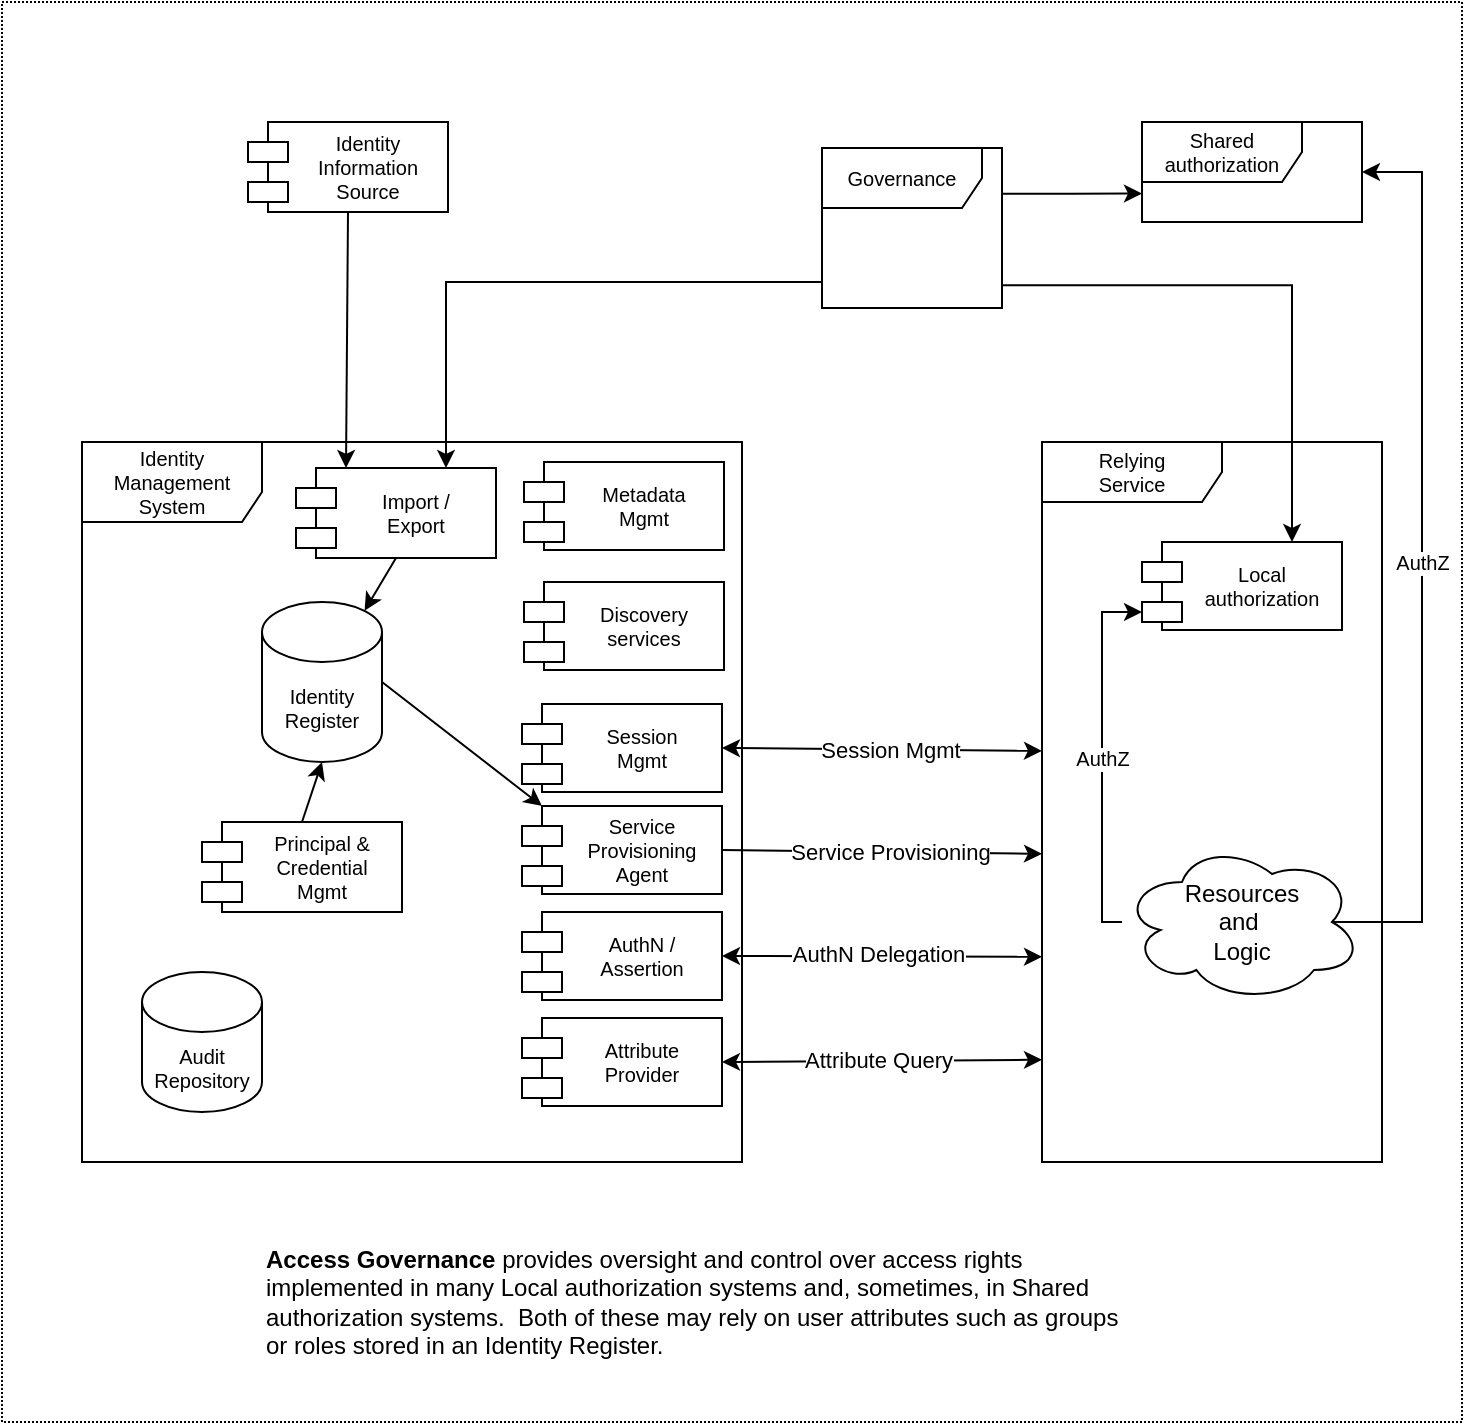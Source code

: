 <mxfile version="14.6.13" type="device"><diagram id="3MxPBEOFXovgiWnQYSQU" name="Page-1"><mxGraphModel dx="1262" dy="997" grid="1" gridSize="10" guides="1" tooltips="1" connect="1" arrows="1" fold="1" page="1" pageScale="1" pageWidth="827" pageHeight="1169" math="0" shadow="0"><root><mxCell id="0"/><mxCell id="1" value="background" parent="0"/><mxCell id="z5116HYtCAXQ4Vh0y6iY-52" value="" style="rounded=0;whiteSpace=wrap;html=1;dashed=1;dashPattern=1 1;fontSize=10;align=left;fillColor=none;" vertex="1" parent="1"><mxGeometry x="70" y="30" width="730" height="710" as="geometry"/></mxCell><mxCell id="_F1U_A68lDV-_akAKqqP-1" value="Identity Management System" style="shape=umlFrame;whiteSpace=wrap;html=1;width=90;height=40;points=[[0,0.143],[0,0.286],[0,0.429],[0,0.572],[0,0.715],[0,0.858],[1,0.143],[1,0.286],[1,0.429],[1,0.572],[1,0.715],[1,0.858]];fontSize=10;" parent="1" vertex="1"><mxGeometry x="110" y="250" width="330" height="360" as="geometry"/></mxCell><mxCell id="_F1U_A68lDV-_akAKqqP-2" value="Relying &lt;br style=&quot;font-size: 10px;&quot;&gt;Service" style="shape=umlFrame;whiteSpace=wrap;html=1;width=90;height=30;points=[[0,0.143],[0,0.286],[0,0.429],[0,0.572],[0,0.715],[0,0.858],[1,0.143],[1,0.286],[1,0.429],[1,0.572],[1,0.715],[1,0.858]];SnapToPoint=1;fontSize=10;" parent="1" vertex="1"><mxGeometry x="590" y="250" width="170" height="360" as="geometry"/></mxCell><mxCell id="_F1U_A68lDV-_akAKqqP-34" value="Resources&lt;br&gt;and&amp;nbsp;&lt;br&gt;Logic" style="ellipse;shape=cloud;whiteSpace=wrap;html=1;" parent="1" vertex="1"><mxGeometry x="630" y="450" width="120" height="80" as="geometry"/></mxCell><mxCell id="z5116HYtCAXQ4Vh0y6iY-2" value="Identity&lt;br style=&quot;padding: 0px; margin: 0px; font-size: 10px;&quot;&gt;Register" style="shape=cylinder3;whiteSpace=wrap;html=1;boundedLbl=1;backgroundOutline=1;size=15;fontSize=10;" vertex="1" parent="1"><mxGeometry x="200" y="330" width="60" height="80" as="geometry"/></mxCell><mxCell id="z5116HYtCAXQ4Vh0y6iY-3" value="&lt;span style=&quot;font-size: 10px;&quot;&gt;Audit&lt;/span&gt;&lt;br style=&quot;padding: 0px; margin: 0px; font-size: 10px;&quot;&gt;&lt;span style=&quot;font-size: 10px;&quot;&gt;Repository&lt;/span&gt;" style="shape=cylinder3;whiteSpace=wrap;html=1;boundedLbl=1;backgroundOutline=1;size=15;fontSize=10;" vertex="1" parent="1"><mxGeometry x="140" y="515" width="60" height="70" as="geometry"/></mxCell><mxCell id="z5116HYtCAXQ4Vh0y6iY-11" value="dependency" parent="0" visible="0"/><mxCell id="z5116HYtCAXQ4Vh0y6iY-10" value="" style="endArrow=classic;dashed=1;html=1;endFill=1;entryX=1;entryY=0.429;entryDx=0;entryDy=0;exitX=0;exitY=0.429;exitDx=0;exitDy=0;" edge="1" parent="z5116HYtCAXQ4Vh0y6iY-11" source="_F1U_A68lDV-_akAKqqP-2" target="_F1U_A68lDV-_akAKqqP-1"><mxGeometry width="50" height="50" relative="1" as="geometry"><mxPoint x="500" y="300" as="sourcePoint"/><mxPoint x="540" y="210" as="targetPoint"/></mxGeometry></mxCell><mxCell id="z5116HYtCAXQ4Vh0y6iY-16" value="&lt;b&gt;Basic Component Dependencies&amp;nbsp;&lt;/b&gt;the identity management system supports multiple relying services.&amp;nbsp; The core components of the IMS are shown.&amp;nbsp; The dotted arrowed lines show dependencies." style="text;html=1;align=left;verticalAlign=middle;whiteSpace=wrap;rounded=0;fillColor=#ffffff;" vertex="1" parent="z5116HYtCAXQ4Vh0y6iY-11"><mxGeometry x="200" y="640" width="440" height="80" as="geometry"/></mxCell><mxCell id="z5116HYtCAXQ4Vh0y6iY-17" value="ctrl-svcs" parent="0"/><mxCell id="z5116HYtCAXQ4Vh0y6iY-18" value="Metadata&#10;Mgmt" style="shape=module;align=left;spacingLeft=20;align=center;verticalAlign=middle;fontSize=10;" vertex="1" parent="z5116HYtCAXQ4Vh0y6iY-17"><mxGeometry x="331" y="260" width="100" height="44" as="geometry"/></mxCell><mxCell id="z5116HYtCAXQ4Vh0y6iY-20" value="Discovery&#10;services" style="shape=module;align=left;spacingLeft=20;align=center;verticalAlign=middle;fontSize=10;" vertex="1" parent="z5116HYtCAXQ4Vh0y6iY-17"><mxGeometry x="331" y="320" width="100" height="44" as="geometry"/></mxCell><mxCell id="z5116HYtCAXQ4Vh0y6iY-23" value="authN-session" parent="0"/><mxCell id="_F1U_A68lDV-_akAKqqP-15" value="" style="endArrow=classic;startArrow=classic;html=1;exitX=1;exitY=0.5;exitDx=0;exitDy=0;entryX=0;entryY=0.715;entryDx=0;entryDy=0;" parent="z5116HYtCAXQ4Vh0y6iY-23" edge="1" target="_F1U_A68lDV-_akAKqqP-2" source="z5116HYtCAXQ4Vh0y6iY-21"><mxGeometry width="50" height="50" relative="1" as="geometry"><mxPoint x="480" y="510" as="sourcePoint"/><mxPoint x="630" y="510" as="targetPoint"/></mxGeometry></mxCell><mxCell id="_F1U_A68lDV-_akAKqqP-16" value="AuthN Delegation" style="edgeLabel;html=1;align=center;verticalAlign=middle;resizable=0;points=[];" parent="_F1U_A68lDV-_akAKqqP-15" vertex="1" connectable="0"><mxGeometry x="-0.027" y="1" relative="1" as="geometry"><mxPoint as="offset"/></mxGeometry></mxCell><mxCell id="z5116HYtCAXQ4Vh0y6iY-21" value="AuthN /&#10;Assertion" style="shape=module;align=left;spacingLeft=20;align=center;verticalAlign=middle;fontSize=10;" vertex="1" parent="z5116HYtCAXQ4Vh0y6iY-23"><mxGeometry x="330" y="485" width="100" height="44" as="geometry"/></mxCell><mxCell id="z5116HYtCAXQ4Vh0y6iY-25" value="Session&#10;Mgmt" style="shape=module;align=left;spacingLeft=20;align=center;verticalAlign=middle;fontSize=10;" vertex="1" parent="z5116HYtCAXQ4Vh0y6iY-23"><mxGeometry x="330" y="381" width="100" height="44" as="geometry"/></mxCell><mxCell id="z5116HYtCAXQ4Vh0y6iY-26" value="" style="endArrow=classic;startArrow=classic;html=1;exitX=1;exitY=0.5;exitDx=0;exitDy=0;entryX=0;entryY=0.429;entryDx=0;entryDy=0;" edge="1" parent="z5116HYtCAXQ4Vh0y6iY-23" source="z5116HYtCAXQ4Vh0y6iY-25" target="_F1U_A68lDV-_akAKqqP-2"><mxGeometry width="50" height="50" relative="1" as="geometry"><mxPoint x="470" y="100" as="sourcePoint"/><mxPoint x="630" y="101.92" as="targetPoint"/></mxGeometry></mxCell><mxCell id="z5116HYtCAXQ4Vh0y6iY-27" value="Session Mgmt" style="edgeLabel;html=1;align=center;verticalAlign=middle;resizable=0;points=[];" vertex="1" connectable="0" parent="z5116HYtCAXQ4Vh0y6iY-26"><mxGeometry x="-0.28" relative="1" as="geometry"><mxPoint x="26" as="offset"/></mxGeometry></mxCell><mxCell id="z5116HYtCAXQ4Vh0y6iY-40" value="&lt;b&gt;Authentication and Sessions &lt;/b&gt;There are many authentication scenarios, but all of them require Identity Register to play a part.&amp;nbsp; Since it initiates the session, some implementations also use the Identity Management System to monitor or participate if the full session lifecycle with the Relying services." style="text;html=1;strokeColor=none;align=left;verticalAlign=middle;whiteSpace=wrap;rounded=0;fillColor=#ffffff;" vertex="1" parent="z5116HYtCAXQ4Vh0y6iY-23"><mxGeometry x="200" y="640" width="440" height="70" as="geometry"/></mxCell><mxCell id="z5116HYtCAXQ4Vh0y6iY-29" value="provisioning" parent="0"/><mxCell id="z5116HYtCAXQ4Vh0y6iY-12" value="Import /&#10;Export" style="shape=module;align=left;spacingLeft=20;align=center;verticalAlign=middle;fontSize=10;" vertex="1" parent="z5116HYtCAXQ4Vh0y6iY-29"><mxGeometry x="217" y="263" width="100" height="45" as="geometry"/></mxCell><mxCell id="_F1U_A68lDV-_akAKqqP-23" value="Identity&#10;Information&#10;Source" style="shape=module;align=left;spacingLeft=20;align=center;verticalAlign=middle;fontSize=10;" parent="z5116HYtCAXQ4Vh0y6iY-29" vertex="1"><mxGeometry x="193" y="90" width="100" height="45" as="geometry"/></mxCell><mxCell id="z5116HYtCAXQ4Vh0y6iY-19" value="Service&#10;Provisioning&#10;Agent" style="shape=module;align=left;spacingLeft=20;align=center;verticalAlign=middle;fontSize=10;" vertex="1" parent="z5116HYtCAXQ4Vh0y6iY-29"><mxGeometry x="330" y="432" width="100" height="44" as="geometry"/></mxCell><mxCell id="_F1U_A68lDV-_akAKqqP-19" value="" style="endArrow=classic;startArrow=none;html=1;exitX=1;exitY=0.5;exitDx=0;exitDy=0;entryX=0;entryY=0.572;entryDx=0;entryDy=0;startFill=0;" parent="z5116HYtCAXQ4Vh0y6iY-29" edge="1" target="_F1U_A68lDV-_akAKqqP-2" source="z5116HYtCAXQ4Vh0y6iY-19"><mxGeometry width="50" height="50" relative="1" as="geometry"><mxPoint x="440" y="360" as="sourcePoint"/><mxPoint x="590" y="360" as="targetPoint"/></mxGeometry></mxCell><mxCell id="_F1U_A68lDV-_akAKqqP-21" value="Service Provisioning" style="edgeLabel;html=1;align=center;verticalAlign=middle;resizable=0;points=[];" parent="_F1U_A68lDV-_akAKqqP-19" vertex="1" connectable="0"><mxGeometry x="-0.28" relative="1" as="geometry"><mxPoint x="26" as="offset"/></mxGeometry></mxCell><mxCell id="z5116HYtCAXQ4Vh0y6iY-39" value="&lt;b&gt;Provisioning &lt;/b&gt;The Identity register receives updates from one or more external sources and administrative actions. Frequently, Relying services need local access to identity information in order to make authorization decisions. Thus the Identity management system may need to be able to further provision selected information to the relying system.&amp;nbsp;&amp;nbsp;" style="text;html=1;strokeColor=none;align=left;verticalAlign=middle;whiteSpace=wrap;rounded=0;fillColor=#ffffff;" vertex="1" parent="z5116HYtCAXQ4Vh0y6iY-29"><mxGeometry x="200" y="640" width="440" height="80" as="geometry"/></mxCell><mxCell id="_F1U_A68lDV-_akAKqqP-31" value="Principal &amp;&#10;Credential&#10;Mgmt" style="shape=module;align=left;spacingLeft=20;align=center;verticalAlign=middle;fontSize=10;" parent="z5116HYtCAXQ4Vh0y6iY-29" vertex="1"><mxGeometry x="170" y="440" width="100" height="45" as="geometry"/></mxCell><mxCell id="z5116HYtCAXQ4Vh0y6iY-41" value="" style="endArrow=classic;html=1;fontSize=10;exitX=0.5;exitY=1;exitDx=0;exitDy=0;entryX=0.25;entryY=0;entryDx=0;entryDy=0;" edge="1" parent="z5116HYtCAXQ4Vh0y6iY-29" source="_F1U_A68lDV-_akAKqqP-23" target="z5116HYtCAXQ4Vh0y6iY-12"><mxGeometry width="50" height="50" relative="1" as="geometry"><mxPoint x="470" y="530" as="sourcePoint"/><mxPoint x="520" y="480" as="targetPoint"/></mxGeometry></mxCell><mxCell id="z5116HYtCAXQ4Vh0y6iY-42" value="" style="endArrow=classic;html=1;fontSize=10;exitX=0.5;exitY=1;exitDx=0;exitDy=0;entryX=0.855;entryY=0;entryDx=0;entryDy=4.35;entryPerimeter=0;" edge="1" parent="z5116HYtCAXQ4Vh0y6iY-29" source="z5116HYtCAXQ4Vh0y6iY-12" target="z5116HYtCAXQ4Vh0y6iY-2"><mxGeometry width="50" height="50" relative="1" as="geometry"><mxPoint x="270" y="185" as="sourcePoint"/><mxPoint x="270" y="270" as="targetPoint"/></mxGeometry></mxCell><mxCell id="z5116HYtCAXQ4Vh0y6iY-43" value="" style="endArrow=classic;html=1;fontSize=10;exitX=0.5;exitY=0;exitDx=0;exitDy=0;entryX=0.5;entryY=1;entryDx=0;entryDy=0;entryPerimeter=0;" edge="1" parent="z5116HYtCAXQ4Vh0y6iY-29" source="_F1U_A68lDV-_akAKqqP-31" target="z5116HYtCAXQ4Vh0y6iY-2"><mxGeometry width="50" height="50" relative="1" as="geometry"><mxPoint x="270" y="315" as="sourcePoint"/><mxPoint x="261.3" y="344.35" as="targetPoint"/></mxGeometry></mxCell><mxCell id="z5116HYtCAXQ4Vh0y6iY-44" value="" style="endArrow=classic;html=1;fontSize=10;exitX=1;exitY=0.5;exitDx=0;exitDy=0;entryX=0;entryY=0;entryDx=10;entryDy=0;entryPerimeter=0;exitPerimeter=0;" edge="1" parent="z5116HYtCAXQ4Vh0y6iY-29" source="z5116HYtCAXQ4Vh0y6iY-2" target="z5116HYtCAXQ4Vh0y6iY-19"><mxGeometry width="50" height="50" relative="1" as="geometry"><mxPoint x="270" y="315" as="sourcePoint"/><mxPoint x="261.3" y="344.35" as="targetPoint"/></mxGeometry></mxCell><mxCell id="z5116HYtCAXQ4Vh0y6iY-31" value="authz-external" parent="0"/><mxCell id="z5116HYtCAXQ4Vh0y6iY-30" value="Shared authorization" style="shape=umlFrame;whiteSpace=wrap;html=1;width=80;height=30;points=[[0,0.143],[0,0.286],[0,0.429],[0,0.572],[0,0.715],[0,0.858],[1,0.143],[1,0.286],[1,0.429],[1,0.572],[1,0.715],[1,0.858]];SnapToPoint=1;fontSize=10;" vertex="1" parent="z5116HYtCAXQ4Vh0y6iY-31"><mxGeometry x="640" y="90" width="110" height="50" as="geometry"/></mxCell><mxCell id="z5116HYtCAXQ4Vh0y6iY-32" value="authz-internal" parent="0"/><mxCell id="z5116HYtCAXQ4Vh0y6iY-53" value="Local &#10;authorization" style="shape=module;align=left;spacingLeft=20;align=center;verticalAlign=middle;fontSize=10;" vertex="1" parent="z5116HYtCAXQ4Vh0y6iY-32"><mxGeometry x="640" y="300" width="100" height="44" as="geometry"/></mxCell><mxCell id="z5116HYtCAXQ4Vh0y6iY-35" value="authz" parent="0"/><mxCell id="z5116HYtCAXQ4Vh0y6iY-34" value="&lt;b&gt;Authorization models vary &lt;/b&gt;Some relying services, perhaps most, perform authorization tasks internally.&amp;nbsp; The local nature of the protected resources often makes this appealing.&amp;nbsp; Sometimes authorization is a shared resource for many relying services.&amp;nbsp; Frequently user attributes help determine access." style="text;html=1;strokeColor=none;align=left;verticalAlign=middle;whiteSpace=wrap;rounded=0;fillColor=#ffffff;" vertex="1" parent="z5116HYtCAXQ4Vh0y6iY-35"><mxGeometry x="200" y="640" width="440" height="80" as="geometry"/></mxCell><mxCell id="_F1U_A68lDV-_akAKqqP-17" value="" style="endArrow=classic;startArrow=classic;html=1;exitX=1;exitY=0.5;exitDx=0;exitDy=0;entryX=0;entryY=0.858;entryDx=0;entryDy=0;" parent="z5116HYtCAXQ4Vh0y6iY-35" edge="1" target="_F1U_A68lDV-_akAKqqP-2" source="z5116HYtCAXQ4Vh0y6iY-22"><mxGeometry width="50" height="50" relative="1" as="geometry"><mxPoint x="430" y="640" as="sourcePoint"/><mxPoint x="580" y="640" as="targetPoint"/></mxGeometry></mxCell><mxCell id="_F1U_A68lDV-_akAKqqP-18" value="Attribute Query" style="edgeLabel;html=1;align=center;verticalAlign=middle;resizable=0;points=[];" parent="_F1U_A68lDV-_akAKqqP-17" vertex="1" connectable="0"><mxGeometry x="-0.027" y="1" relative="1" as="geometry"><mxPoint as="offset"/></mxGeometry></mxCell><mxCell id="z5116HYtCAXQ4Vh0y6iY-22" value="Attribute&#10;Provider" style="shape=module;align=left;spacingLeft=20;align=center;verticalAlign=middle;fontSize=10;" vertex="1" parent="z5116HYtCAXQ4Vh0y6iY-35"><mxGeometry x="330" y="538" width="100" height="44" as="geometry"/></mxCell><mxCell id="z5116HYtCAXQ4Vh0y6iY-47" value="AuthZ" style="edgeStyle=elbowEdgeStyle;rounded=0;orthogonalLoop=1;jettySize=auto;elbow=vertical;html=1;fontSize=10;startArrow=none;startFill=0;endArrow=classic;endFill=1;entryX=0;entryY=0;entryDx=0;entryDy=35;entryPerimeter=0;" edge="1" parent="z5116HYtCAXQ4Vh0y6iY-35" source="_F1U_A68lDV-_akAKqqP-34" target="z5116HYtCAXQ4Vh0y6iY-53"><mxGeometry relative="1" as="geometry"><Array as="points"><mxPoint x="620" y="380"/><mxPoint x="630" y="410"/></Array></mxGeometry></mxCell><mxCell id="z5116HYtCAXQ4Vh0y6iY-46" value="AuthZ" style="edgeStyle=elbowEdgeStyle;rounded=0;orthogonalLoop=1;jettySize=auto;elbow=vertical;html=1;fontSize=10;startArrow=none;startFill=0;endArrow=classic;endFill=1;exitX=0.875;exitY=0.5;exitDx=0;exitDy=0;exitPerimeter=0;" edge="1" parent="z5116HYtCAXQ4Vh0y6iY-35" source="_F1U_A68lDV-_akAKqqP-34" target="z5116HYtCAXQ4Vh0y6iY-30"><mxGeometry relative="1" as="geometry"><Array as="points"><mxPoint x="780" y="280"/><mxPoint x="710" y="240"/></Array></mxGeometry></mxCell><mxCell id="z5116HYtCAXQ4Vh0y6iY-37" value="governance" parent="0"/><mxCell id="z5116HYtCAXQ4Vh0y6iY-36" value="Governance" style="shape=umlFrame;whiteSpace=wrap;html=1;width=80;height=30;points=[[0,0.143],[0,0.286],[0,0.429],[0,0.572],[0,0.715],[0,0.858],[1,0.143],[1,0.286],[1,0.429],[1,0.572],[1,0.715],[1,0.858]];SnapToPoint=1;fontSize=10;" vertex="1" parent="z5116HYtCAXQ4Vh0y6iY-37"><mxGeometry x="480" y="103" width="90" height="80" as="geometry"/></mxCell><mxCell id="z5116HYtCAXQ4Vh0y6iY-38" value="&lt;b&gt;Access Governance &lt;/b&gt;provides oversight and control over access rights implemented in many Local authorization systems and, sometimes, in Shared authorization systems.&amp;nbsp; Both of these may rely on user attributes such as groups or roles stored in an Identity Register." style="text;html=1;strokeColor=none;align=left;verticalAlign=middle;whiteSpace=wrap;rounded=0;fillColor=#ffffff;" vertex="1" parent="z5116HYtCAXQ4Vh0y6iY-37"><mxGeometry x="200" y="640" width="440" height="80" as="geometry"/></mxCell><mxCell id="z5116HYtCAXQ4Vh0y6iY-51" value="" style="edgeStyle=orthogonalEdgeStyle;rounded=0;orthogonalLoop=1;jettySize=auto;elbow=vertical;html=1;fontSize=10;startArrow=none;startFill=0;endArrow=classic;endFill=1;entryX=0;entryY=0.715;entryDx=0;entryDy=0;exitX=1;exitY=0.286;exitDx=0;exitDy=0;" edge="1" parent="z5116HYtCAXQ4Vh0y6iY-37" source="z5116HYtCAXQ4Vh0y6iY-36" target="z5116HYtCAXQ4Vh0y6iY-30"><mxGeometry relative="1" as="geometry"><mxPoint x="450" y="181.5" as="sourcePoint"/><mxPoint x="650" y="357.2" as="targetPoint"/></mxGeometry></mxCell><mxCell id="z5116HYtCAXQ4Vh0y6iY-50" value="" style="edgeStyle=orthogonalEdgeStyle;rounded=0;orthogonalLoop=1;jettySize=auto;elbow=vertical;html=1;fontSize=10;startArrow=none;startFill=0;endArrow=classic;endFill=1;entryX=0.75;entryY=0;entryDx=0;entryDy=0;exitX=1;exitY=0.858;exitDx=0;exitDy=0;" edge="1" parent="z5116HYtCAXQ4Vh0y6iY-37" source="z5116HYtCAXQ4Vh0y6iY-36" target="z5116HYtCAXQ4Vh0y6iY-53"><mxGeometry relative="1" as="geometry"><mxPoint x="570" y="170" as="sourcePoint"/><mxPoint x="550" y="340" as="targetPoint"/><Array as="points"/></mxGeometry></mxCell><mxCell id="z5116HYtCAXQ4Vh0y6iY-48" value="" style="edgeStyle=elbowEdgeStyle;rounded=0;orthogonalLoop=1;jettySize=auto;elbow=vertical;html=1;fontSize=10;startArrow=none;startFill=0;endArrow=classic;endFill=1;entryX=0.75;entryY=0;entryDx=0;entryDy=0;exitX=0;exitY=0.572;exitDx=0;exitDy=0;" edge="1" parent="z5116HYtCAXQ4Vh0y6iY-37" source="z5116HYtCAXQ4Vh0y6iY-36" target="z5116HYtCAXQ4Vh0y6iY-12"><mxGeometry relative="1" as="geometry"><mxPoint x="430" y="114" as="sourcePoint"/><mxPoint x="230" y="330" as="targetPoint"/><Array as="points"><mxPoint x="440" y="170"/><mxPoint x="430" y="150"/><mxPoint x="410" y="180"/><mxPoint x="390" y="140"/><mxPoint x="320" y="114"/><mxPoint x="290" y="157"/><mxPoint x="320" y="370"/><mxPoint x="310" y="370"/><mxPoint x="280" y="310"/><mxPoint x="310" y="230"/></Array></mxGeometry></mxCell></root></mxGraphModel></diagram></mxfile>